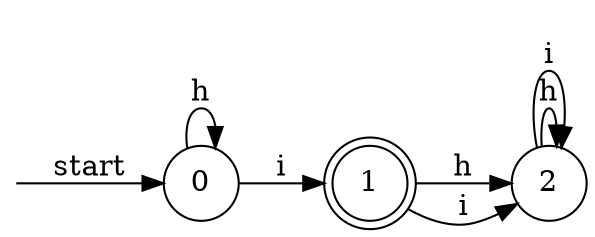 digraph dfa {
    rankdir = LR;
    node [shape = circle];
    __start [style = invis, shape = point];
    __start -> "0" [ label = "start" ];
    node [shape = doublecircle]; "1"
    node [shape = circle];
    "0" -> "0" [ label = "h" ];
    "0" -> "1" [ label = "i" ];
    "2" -> "2" [ label = "h" ];
    "2" -> "2" [ label = "i" ];
    "1" -> "2" [ label = "h" ];
    "1" -> "2" [ label = "i" ];
}
